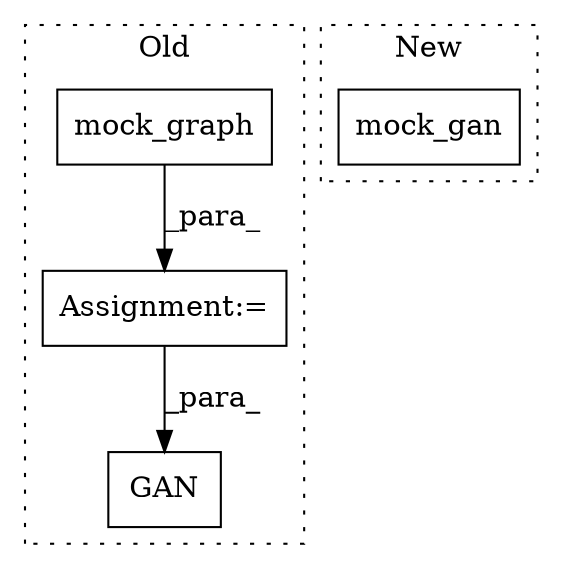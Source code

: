 digraph G {
subgraph cluster0 {
1 [label="mock_graph" a="32" s="901" l="12" shape="box"];
3 [label="GAN" a="32" s="934,943" l="4,1" shape="box"];
4 [label="Assignment:=" a="7" s="900" l="1" shape="box"];
label = "Old";
style="dotted";
}
subgraph cluster1 {
2 [label="mock_gan" a="32" s="882" l="10" shape="box"];
label = "New";
style="dotted";
}
1 -> 4 [label="_para_"];
4 -> 3 [label="_para_"];
}